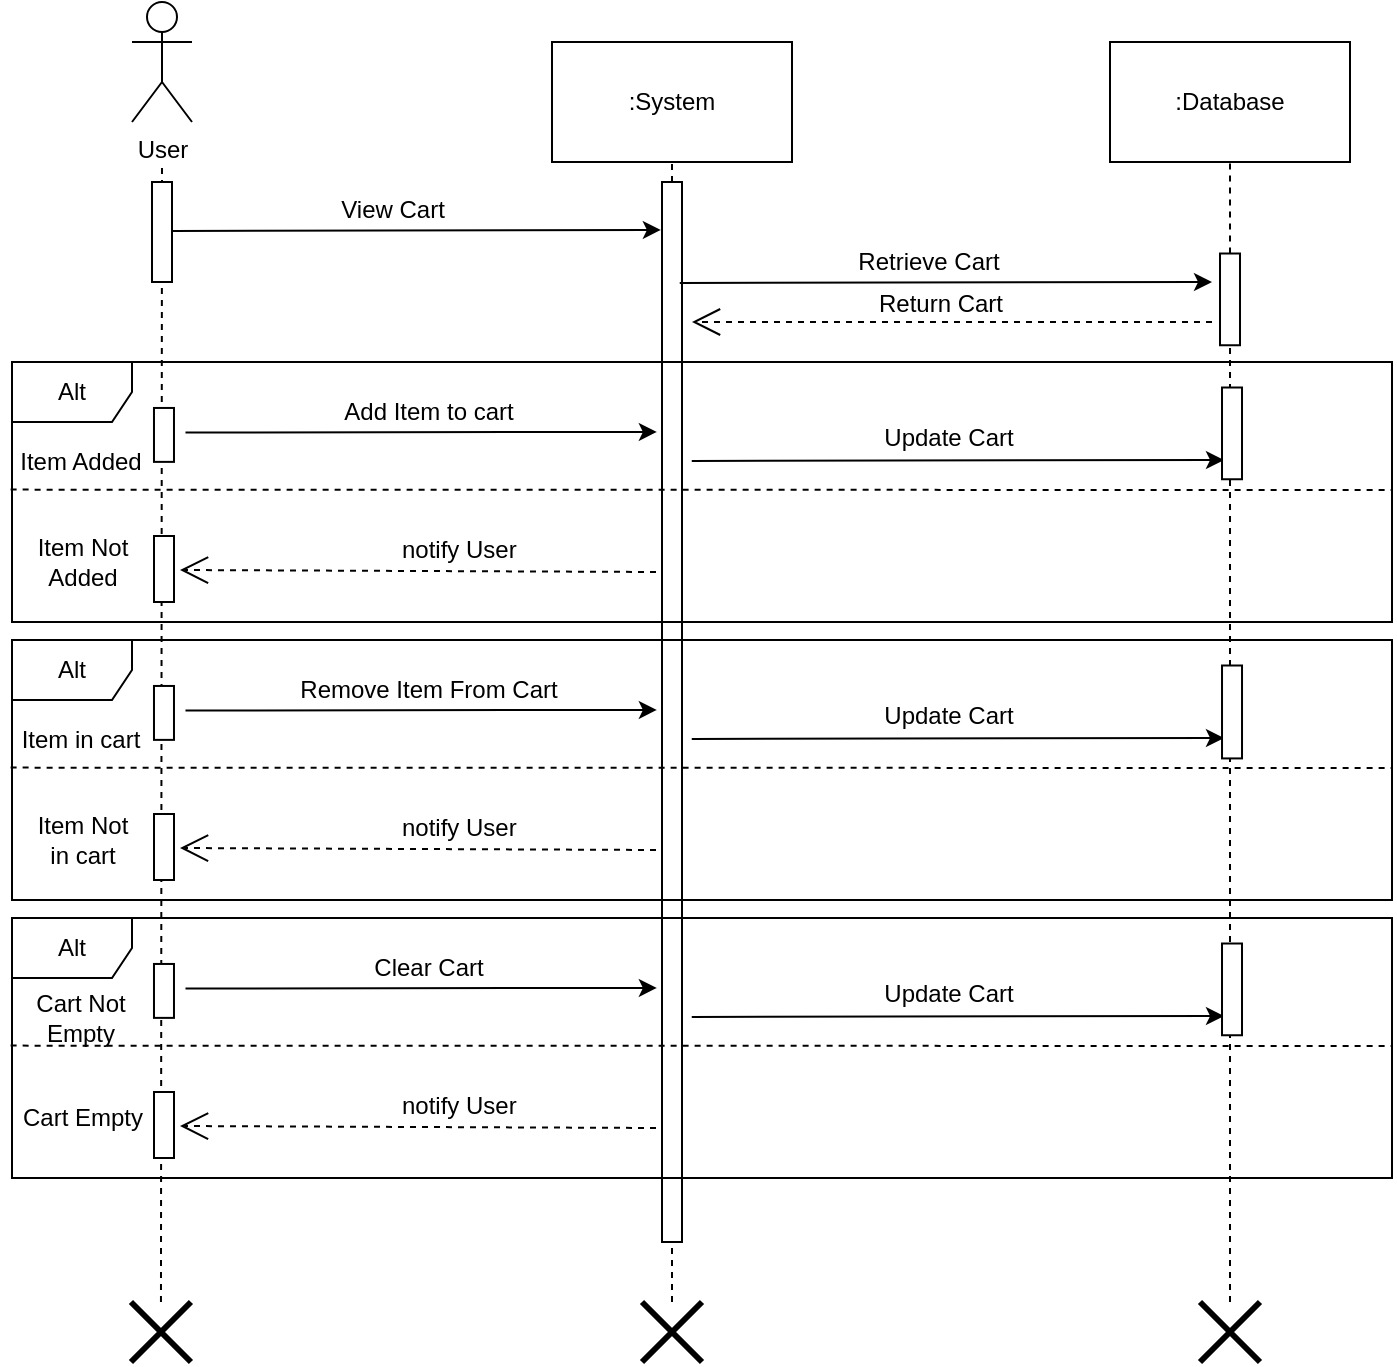 <mxfile version="22.0.2" type="device">
  <diagram name="Page-1" id="2YBvvXClWsGukQMizWep">
    <mxGraphModel dx="580" dy="676" grid="1" gridSize="10" guides="1" tooltips="1" connect="1" arrows="1" fold="1" page="1" pageScale="1" pageWidth="850" pageHeight="1100" math="0" shadow="0">
      <root>
        <mxCell id="0" />
        <mxCell id="1" parent="0" />
        <mxCell id="SB4TEwUQo2XcKW8rI5Qr-15" value="" style="rounded=0;whiteSpace=wrap;html=1;" parent="1" vertex="1">
          <mxGeometry x="335" y="180" width="10" height="530" as="geometry" />
        </mxCell>
        <mxCell id="SB4TEwUQo2XcKW8rI5Qr-1" value="User" style="shape=umlActor;verticalLabelPosition=bottom;verticalAlign=top;html=1;outlineConnect=0;" parent="1" vertex="1">
          <mxGeometry x="70" y="90" width="30" height="60" as="geometry" />
        </mxCell>
        <mxCell id="SB4TEwUQo2XcKW8rI5Qr-2" value=":System" style="rounded=0;whiteSpace=wrap;html=1;" parent="1" vertex="1">
          <mxGeometry x="280" y="110" width="120" height="60" as="geometry" />
        </mxCell>
        <mxCell id="SB4TEwUQo2XcKW8rI5Qr-3" value=":Database" style="rounded=0;whiteSpace=wrap;html=1;" parent="1" vertex="1">
          <mxGeometry x="559" y="110" width="120" height="60" as="geometry" />
        </mxCell>
        <mxCell id="SB4TEwUQo2XcKW8rI5Qr-4" value="" style="endArrow=none;dashed=1;html=1;rounded=0;entryX=0.5;entryY=1;entryDx=0;entryDy=0;" parent="1" source="SB4TEwUQo2XcKW8rI5Qr-40" target="SB4TEwUQo2XcKW8rI5Qr-3" edge="1">
          <mxGeometry width="50" height="50" relative="1" as="geometry">
            <mxPoint x="620" y="480" as="sourcePoint" />
            <mxPoint x="640" y="230" as="targetPoint" />
          </mxGeometry>
        </mxCell>
        <mxCell id="SB4TEwUQo2XcKW8rI5Qr-5" value="" style="endArrow=none;dashed=1;html=1;rounded=0;" parent="1" source="SB4TEwUQo2XcKW8rI5Qr-15" target="SB4TEwUQo2XcKW8rI5Qr-2" edge="1">
          <mxGeometry width="50" height="50" relative="1" as="geometry">
            <mxPoint x="339.52" y="581.524" as="sourcePoint" />
            <mxPoint x="339.52" y="170" as="targetPoint" />
          </mxGeometry>
        </mxCell>
        <mxCell id="SB4TEwUQo2XcKW8rI5Qr-6" value="" style="endArrow=none;dashed=1;html=1;rounded=0;" parent="1" source="SB4TEwUQo2XcKW8rI5Qr-35" edge="1">
          <mxGeometry width="50" height="50" relative="1" as="geometry">
            <mxPoint x="85" y="480" as="sourcePoint" />
            <mxPoint x="85" y="170" as="targetPoint" />
          </mxGeometry>
        </mxCell>
        <mxCell id="SB4TEwUQo2XcKW8rI5Qr-7" value="" style="rounded=0;whiteSpace=wrap;html=1;" parent="1" vertex="1">
          <mxGeometry x="80" y="180" width="10" height="50" as="geometry" />
        </mxCell>
        <mxCell id="SB4TEwUQo2XcKW8rI5Qr-8" value="" style="endArrow=classic;html=1;rounded=0;exitX=1;exitY=0.25;exitDx=0;exitDy=0;entryX=-0.057;entryY=0.046;entryDx=0;entryDy=0;entryPerimeter=0;" parent="1" edge="1">
          <mxGeometry width="50" height="50" relative="1" as="geometry">
            <mxPoint x="90" y="204.5" as="sourcePoint" />
            <mxPoint x="334.43" y="203.96" as="targetPoint" />
          </mxGeometry>
        </mxCell>
        <mxCell id="SB4TEwUQo2XcKW8rI5Qr-9" value="View Cart" style="text;html=1;align=center;verticalAlign=middle;resizable=0;points=[];autosize=1;strokeColor=none;fillColor=none;" parent="1" vertex="1">
          <mxGeometry x="160" y="179" width="80" height="30" as="geometry" />
        </mxCell>
        <mxCell id="SB4TEwUQo2XcKW8rI5Qr-13" value="Alt" style="shape=umlFrame;whiteSpace=wrap;html=1;pointerEvents=0;" parent="1" vertex="1">
          <mxGeometry x="10" y="270" width="690" height="130" as="geometry" />
        </mxCell>
        <mxCell id="SB4TEwUQo2XcKW8rI5Qr-14" value="" style="endArrow=none;dashed=1;html=1;rounded=0;exitX=-0.001;exitY=0.537;exitDx=0;exitDy=0;exitPerimeter=0;" parent="1" edge="1">
          <mxGeometry width="50" height="50" relative="1" as="geometry">
            <mxPoint x="9.31" y="333.81" as="sourcePoint" />
            <mxPoint x="700" y="334" as="targetPoint" />
          </mxGeometry>
        </mxCell>
        <mxCell id="SB4TEwUQo2XcKW8rI5Qr-16" value="" style="endArrow=none;dashed=1;html=1;rounded=0;" parent="1" source="SB4TEwUQo2XcKW8rI5Qr-36" target="SB4TEwUQo2XcKW8rI5Qr-15" edge="1">
          <mxGeometry width="50" height="50" relative="1" as="geometry">
            <mxPoint x="340" y="480" as="sourcePoint" />
            <mxPoint x="340" y="170" as="targetPoint" />
          </mxGeometry>
        </mxCell>
        <mxCell id="SB4TEwUQo2XcKW8rI5Qr-24" value="Item Added" style="text;html=1;align=center;verticalAlign=middle;resizable=0;points=[];autosize=1;strokeColor=none;fillColor=none;" parent="1" vertex="1">
          <mxGeometry x="4" y="305" width="80" height="30" as="geometry" />
        </mxCell>
        <mxCell id="SB4TEwUQo2XcKW8rI5Qr-26" value="Item Not &lt;br&gt;Added" style="text;html=1;align=center;verticalAlign=middle;resizable=0;points=[];autosize=1;strokeColor=none;fillColor=none;" parent="1" vertex="1">
          <mxGeometry x="10" y="350" width="70" height="40" as="geometry" />
        </mxCell>
        <mxCell id="SB4TEwUQo2XcKW8rI5Qr-30" value="" style="endArrow=open;endSize=12;dashed=1;html=1;rounded=0;exitX=0.949;exitY=0.122;exitDx=0;exitDy=0;exitPerimeter=0;entryX=1.06;entryY=0.101;entryDx=0;entryDy=0;entryPerimeter=0;" parent="1" edge="1">
          <mxGeometry width="160" relative="1" as="geometry">
            <mxPoint x="332" y="375" as="sourcePoint" />
            <mxPoint x="94" y="374" as="targetPoint" />
          </mxGeometry>
        </mxCell>
        <mxCell id="SB4TEwUQo2XcKW8rI5Qr-31" value="notify User" style="text;whiteSpace=wrap;html=1;" parent="1" vertex="1">
          <mxGeometry x="203" y="350" width="90" height="40" as="geometry" />
        </mxCell>
        <mxCell id="SB4TEwUQo2XcKW8rI5Qr-33" value="" style="endArrow=classic;html=1;rounded=0;exitX=0.988;exitY=0.221;exitDx=0;exitDy=0;exitPerimeter=0;" parent="1" edge="1">
          <mxGeometry width="50" height="50" relative="1" as="geometry">
            <mxPoint x="343.88" y="230.46" as="sourcePoint" />
            <mxPoint x="610" y="230" as="targetPoint" />
          </mxGeometry>
        </mxCell>
        <mxCell id="SB4TEwUQo2XcKW8rI5Qr-34" value="Retrieve Cart" style="text;html=1;align=center;verticalAlign=middle;resizable=0;points=[];autosize=1;strokeColor=none;fillColor=none;" parent="1" vertex="1">
          <mxGeometry x="423" y="205" width="90" height="30" as="geometry" />
        </mxCell>
        <mxCell id="SB4TEwUQo2XcKW8rI5Qr-35" value="" style="shape=umlDestroy;whiteSpace=wrap;html=1;strokeWidth=3;targetShapes=umlLifeline;" parent="1" vertex="1">
          <mxGeometry x="69.47" y="740" width="30" height="30" as="geometry" />
        </mxCell>
        <mxCell id="SB4TEwUQo2XcKW8rI5Qr-36" value="" style="shape=umlDestroy;whiteSpace=wrap;html=1;strokeWidth=3;targetShapes=umlLifeline;" parent="1" vertex="1">
          <mxGeometry x="325" y="740" width="30" height="30" as="geometry" />
        </mxCell>
        <mxCell id="SB4TEwUQo2XcKW8rI5Qr-37" value="" style="shape=umlDestroy;whiteSpace=wrap;html=1;strokeWidth=3;targetShapes=umlLifeline;" parent="1" vertex="1">
          <mxGeometry x="604" y="740" width="30" height="30" as="geometry" />
        </mxCell>
        <mxCell id="SB4TEwUQo2XcKW8rI5Qr-41" value="" style="endArrow=none;dashed=1;html=1;rounded=0;entryX=1;entryY=0.5;entryDx=0;entryDy=0;" parent="1" source="SB4TEwUQo2XcKW8rI5Qr-37" target="SB4TEwUQo2XcKW8rI5Qr-40" edge="1">
          <mxGeometry width="50" height="50" relative="1" as="geometry">
            <mxPoint x="620" y="465" as="sourcePoint" />
            <mxPoint x="619" y="170" as="targetPoint" />
          </mxGeometry>
        </mxCell>
        <mxCell id="SB4TEwUQo2XcKW8rI5Qr-40" value="" style="rounded=0;whiteSpace=wrap;html=1;rotation=90;" parent="1" vertex="1">
          <mxGeometry x="596.07" y="233.69" width="45.87" height="10" as="geometry" />
        </mxCell>
        <mxCell id="SB4TEwUQo2XcKW8rI5Qr-51" value="" style="endArrow=open;endSize=12;dashed=1;html=1;rounded=0;" parent="1" edge="1">
          <mxGeometry width="160" relative="1" as="geometry">
            <mxPoint x="610" y="250" as="sourcePoint" />
            <mxPoint x="350" y="250" as="targetPoint" />
          </mxGeometry>
        </mxCell>
        <mxCell id="SB4TEwUQo2XcKW8rI5Qr-52" value="Return Cart" style="text;html=1;align=center;verticalAlign=middle;resizable=0;points=[];autosize=1;strokeColor=none;fillColor=none;" parent="1" vertex="1">
          <mxGeometry x="429.17" y="225.63" width="90" height="30" as="geometry" />
        </mxCell>
        <mxCell id="SB4TEwUQo2XcKW8rI5Qr-53" value="" style="endArrow=classic;html=1;rounded=0;entryX=-0.057;entryY=0.046;entryDx=0;entryDy=0;entryPerimeter=0;exitX=0.613;exitY=-0.874;exitDx=0;exitDy=0;exitPerimeter=0;" parent="1" edge="1">
          <mxGeometry width="50" height="50" relative="1" as="geometry">
            <mxPoint x="96.74" y="305.248" as="sourcePoint" />
            <mxPoint x="332.43" y="304.96" as="targetPoint" />
          </mxGeometry>
        </mxCell>
        <mxCell id="SB4TEwUQo2XcKW8rI5Qr-56" value="" style="rounded=0;whiteSpace=wrap;html=1;rotation=90;" parent="1" vertex="1">
          <mxGeometry x="72.51" y="301.46" width="26.96" height="10" as="geometry" />
        </mxCell>
        <mxCell id="jJ2E1BAoAZqyhSgXUfaf-1" value="" style="rounded=0;whiteSpace=wrap;html=1;" vertex="1" parent="1">
          <mxGeometry x="81" y="357" width="10" height="33" as="geometry" />
        </mxCell>
        <mxCell id="jJ2E1BAoAZqyhSgXUfaf-2" value="Add Item to cart" style="text;html=1;align=center;verticalAlign=middle;resizable=0;points=[];autosize=1;strokeColor=none;fillColor=none;" vertex="1" parent="1">
          <mxGeometry x="163" y="280" width="110" height="30" as="geometry" />
        </mxCell>
        <mxCell id="jJ2E1BAoAZqyhSgXUfaf-3" value="" style="endArrow=classic;html=1;rounded=0;exitX=0.988;exitY=0.221;exitDx=0;exitDy=0;exitPerimeter=0;" edge="1" parent="1">
          <mxGeometry width="50" height="50" relative="1" as="geometry">
            <mxPoint x="349.88" y="319.46" as="sourcePoint" />
            <mxPoint x="616" y="319" as="targetPoint" />
          </mxGeometry>
        </mxCell>
        <mxCell id="jJ2E1BAoAZqyhSgXUfaf-4" value="Update Cart" style="text;html=1;align=center;verticalAlign=middle;resizable=0;points=[];autosize=1;strokeColor=none;fillColor=none;" vertex="1" parent="1">
          <mxGeometry x="433" y="293" width="90" height="30" as="geometry" />
        </mxCell>
        <mxCell id="jJ2E1BAoAZqyhSgXUfaf-5" value="" style="rounded=0;whiteSpace=wrap;html=1;rotation=90;" vertex="1" parent="1">
          <mxGeometry x="597.07" y="300.69" width="45.87" height="10" as="geometry" />
        </mxCell>
        <mxCell id="jJ2E1BAoAZqyhSgXUfaf-6" value="Alt" style="shape=umlFrame;whiteSpace=wrap;html=1;pointerEvents=0;" vertex="1" parent="1">
          <mxGeometry x="10" y="409" width="690" height="130" as="geometry" />
        </mxCell>
        <mxCell id="jJ2E1BAoAZqyhSgXUfaf-7" value="" style="endArrow=none;dashed=1;html=1;rounded=0;exitX=-0.001;exitY=0.537;exitDx=0;exitDy=0;exitPerimeter=0;" edge="1" parent="1">
          <mxGeometry width="50" height="50" relative="1" as="geometry">
            <mxPoint x="9.31" y="472.81" as="sourcePoint" />
            <mxPoint x="700" y="473" as="targetPoint" />
          </mxGeometry>
        </mxCell>
        <mxCell id="jJ2E1BAoAZqyhSgXUfaf-8" value="Item in cart" style="text;html=1;align=center;verticalAlign=middle;resizable=0;points=[];autosize=1;strokeColor=none;fillColor=none;" vertex="1" parent="1">
          <mxGeometry x="4" y="444" width="80" height="30" as="geometry" />
        </mxCell>
        <mxCell id="jJ2E1BAoAZqyhSgXUfaf-9" value="Item Not &lt;br&gt;in cart" style="text;html=1;align=center;verticalAlign=middle;resizable=0;points=[];autosize=1;strokeColor=none;fillColor=none;" vertex="1" parent="1">
          <mxGeometry x="10" y="489" width="70" height="40" as="geometry" />
        </mxCell>
        <mxCell id="jJ2E1BAoAZqyhSgXUfaf-10" value="" style="endArrow=open;endSize=12;dashed=1;html=1;rounded=0;exitX=0.949;exitY=0.122;exitDx=0;exitDy=0;exitPerimeter=0;entryX=1.06;entryY=0.101;entryDx=0;entryDy=0;entryPerimeter=0;" edge="1" parent="1">
          <mxGeometry width="160" relative="1" as="geometry">
            <mxPoint x="332" y="514" as="sourcePoint" />
            <mxPoint x="94" y="513" as="targetPoint" />
          </mxGeometry>
        </mxCell>
        <mxCell id="jJ2E1BAoAZqyhSgXUfaf-11" value="notify User" style="text;whiteSpace=wrap;html=1;" vertex="1" parent="1">
          <mxGeometry x="203" y="489" width="90" height="40" as="geometry" />
        </mxCell>
        <mxCell id="jJ2E1BAoAZqyhSgXUfaf-13" value="" style="endArrow=classic;html=1;rounded=0;entryX=-0.057;entryY=0.046;entryDx=0;entryDy=0;entryPerimeter=0;exitX=0.613;exitY=-0.874;exitDx=0;exitDy=0;exitPerimeter=0;" edge="1" parent="1">
          <mxGeometry width="50" height="50" relative="1" as="geometry">
            <mxPoint x="96.74" y="444.248" as="sourcePoint" />
            <mxPoint x="332.43" y="443.96" as="targetPoint" />
          </mxGeometry>
        </mxCell>
        <mxCell id="jJ2E1BAoAZqyhSgXUfaf-14" value="" style="rounded=0;whiteSpace=wrap;html=1;rotation=90;" vertex="1" parent="1">
          <mxGeometry x="72.51" y="440.46" width="26.96" height="10" as="geometry" />
        </mxCell>
        <mxCell id="jJ2E1BAoAZqyhSgXUfaf-15" value="" style="rounded=0;whiteSpace=wrap;html=1;" vertex="1" parent="1">
          <mxGeometry x="81" y="496" width="10" height="33" as="geometry" />
        </mxCell>
        <mxCell id="jJ2E1BAoAZqyhSgXUfaf-16" value="Remove Item From Cart" style="text;html=1;align=center;verticalAlign=middle;resizable=0;points=[];autosize=1;strokeColor=none;fillColor=none;" vertex="1" parent="1">
          <mxGeometry x="143" y="419" width="150" height="30" as="geometry" />
        </mxCell>
        <mxCell id="jJ2E1BAoAZqyhSgXUfaf-17" value="" style="endArrow=classic;html=1;rounded=0;exitX=0.988;exitY=0.221;exitDx=0;exitDy=0;exitPerimeter=0;" edge="1" parent="1">
          <mxGeometry width="50" height="50" relative="1" as="geometry">
            <mxPoint x="349.88" y="458.46" as="sourcePoint" />
            <mxPoint x="616" y="458" as="targetPoint" />
          </mxGeometry>
        </mxCell>
        <mxCell id="jJ2E1BAoAZqyhSgXUfaf-18" value="Update Cart" style="text;html=1;align=center;verticalAlign=middle;resizable=0;points=[];autosize=1;strokeColor=none;fillColor=none;" vertex="1" parent="1">
          <mxGeometry x="433" y="432" width="90" height="30" as="geometry" />
        </mxCell>
        <mxCell id="jJ2E1BAoAZqyhSgXUfaf-19" value="" style="rounded=0;whiteSpace=wrap;html=1;rotation=90;" vertex="1" parent="1">
          <mxGeometry x="596.78" y="439.98" width="46.46" height="10" as="geometry" />
        </mxCell>
        <mxCell id="jJ2E1BAoAZqyhSgXUfaf-34" value="Alt" style="shape=umlFrame;whiteSpace=wrap;html=1;pointerEvents=0;" vertex="1" parent="1">
          <mxGeometry x="10" y="548" width="690" height="130" as="geometry" />
        </mxCell>
        <mxCell id="jJ2E1BAoAZqyhSgXUfaf-35" value="" style="endArrow=none;dashed=1;html=1;rounded=0;exitX=-0.001;exitY=0.537;exitDx=0;exitDy=0;exitPerimeter=0;" edge="1" parent="1">
          <mxGeometry width="50" height="50" relative="1" as="geometry">
            <mxPoint x="9.31" y="611.81" as="sourcePoint" />
            <mxPoint x="700" y="612" as="targetPoint" />
          </mxGeometry>
        </mxCell>
        <mxCell id="jJ2E1BAoAZqyhSgXUfaf-36" value="Cart Not &lt;br&gt;Empty" style="text;html=1;align=center;verticalAlign=middle;resizable=0;points=[];autosize=1;strokeColor=none;fillColor=none;" vertex="1" parent="1">
          <mxGeometry x="9" y="578" width="70" height="40" as="geometry" />
        </mxCell>
        <mxCell id="jJ2E1BAoAZqyhSgXUfaf-37" value="Cart Empty" style="text;html=1;align=center;verticalAlign=middle;resizable=0;points=[];autosize=1;strokeColor=none;fillColor=none;" vertex="1" parent="1">
          <mxGeometry x="5" y="633" width="80" height="30" as="geometry" />
        </mxCell>
        <mxCell id="jJ2E1BAoAZqyhSgXUfaf-38" value="" style="endArrow=open;endSize=12;dashed=1;html=1;rounded=0;exitX=0.949;exitY=0.122;exitDx=0;exitDy=0;exitPerimeter=0;entryX=1.06;entryY=0.101;entryDx=0;entryDy=0;entryPerimeter=0;" edge="1" parent="1">
          <mxGeometry width="160" relative="1" as="geometry">
            <mxPoint x="332" y="653" as="sourcePoint" />
            <mxPoint x="94" y="652" as="targetPoint" />
          </mxGeometry>
        </mxCell>
        <mxCell id="jJ2E1BAoAZqyhSgXUfaf-39" value="notify User" style="text;whiteSpace=wrap;html=1;" vertex="1" parent="1">
          <mxGeometry x="203" y="628" width="90" height="40" as="geometry" />
        </mxCell>
        <mxCell id="jJ2E1BAoAZqyhSgXUfaf-41" value="" style="endArrow=classic;html=1;rounded=0;entryX=-0.057;entryY=0.046;entryDx=0;entryDy=0;entryPerimeter=0;exitX=0.613;exitY=-0.874;exitDx=0;exitDy=0;exitPerimeter=0;" edge="1" parent="1">
          <mxGeometry width="50" height="50" relative="1" as="geometry">
            <mxPoint x="96.74" y="583.248" as="sourcePoint" />
            <mxPoint x="332.43" y="582.96" as="targetPoint" />
          </mxGeometry>
        </mxCell>
        <mxCell id="jJ2E1BAoAZqyhSgXUfaf-42" value="" style="rounded=0;whiteSpace=wrap;html=1;rotation=90;" vertex="1" parent="1">
          <mxGeometry x="72.51" y="579.46" width="26.96" height="10" as="geometry" />
        </mxCell>
        <mxCell id="jJ2E1BAoAZqyhSgXUfaf-43" value="" style="rounded=0;whiteSpace=wrap;html=1;" vertex="1" parent="1">
          <mxGeometry x="81" y="635" width="10" height="33" as="geometry" />
        </mxCell>
        <mxCell id="jJ2E1BAoAZqyhSgXUfaf-44" value="Clear Cart" style="text;html=1;align=center;verticalAlign=middle;resizable=0;points=[];autosize=1;strokeColor=none;fillColor=none;" vertex="1" parent="1">
          <mxGeometry x="178" y="558" width="80" height="30" as="geometry" />
        </mxCell>
        <mxCell id="jJ2E1BAoAZqyhSgXUfaf-45" value="" style="endArrow=classic;html=1;rounded=0;exitX=0.988;exitY=0.221;exitDx=0;exitDy=0;exitPerimeter=0;" edge="1" parent="1">
          <mxGeometry width="50" height="50" relative="1" as="geometry">
            <mxPoint x="349.88" y="597.46" as="sourcePoint" />
            <mxPoint x="616" y="597" as="targetPoint" />
          </mxGeometry>
        </mxCell>
        <mxCell id="jJ2E1BAoAZqyhSgXUfaf-46" value="Update Cart" style="text;html=1;align=center;verticalAlign=middle;resizable=0;points=[];autosize=1;strokeColor=none;fillColor=none;" vertex="1" parent="1">
          <mxGeometry x="433" y="571" width="90" height="30" as="geometry" />
        </mxCell>
        <mxCell id="jJ2E1BAoAZqyhSgXUfaf-47" value="" style="rounded=0;whiteSpace=wrap;html=1;rotation=90;" vertex="1" parent="1">
          <mxGeometry x="597.07" y="578.69" width="45.87" height="10" as="geometry" />
        </mxCell>
      </root>
    </mxGraphModel>
  </diagram>
</mxfile>
